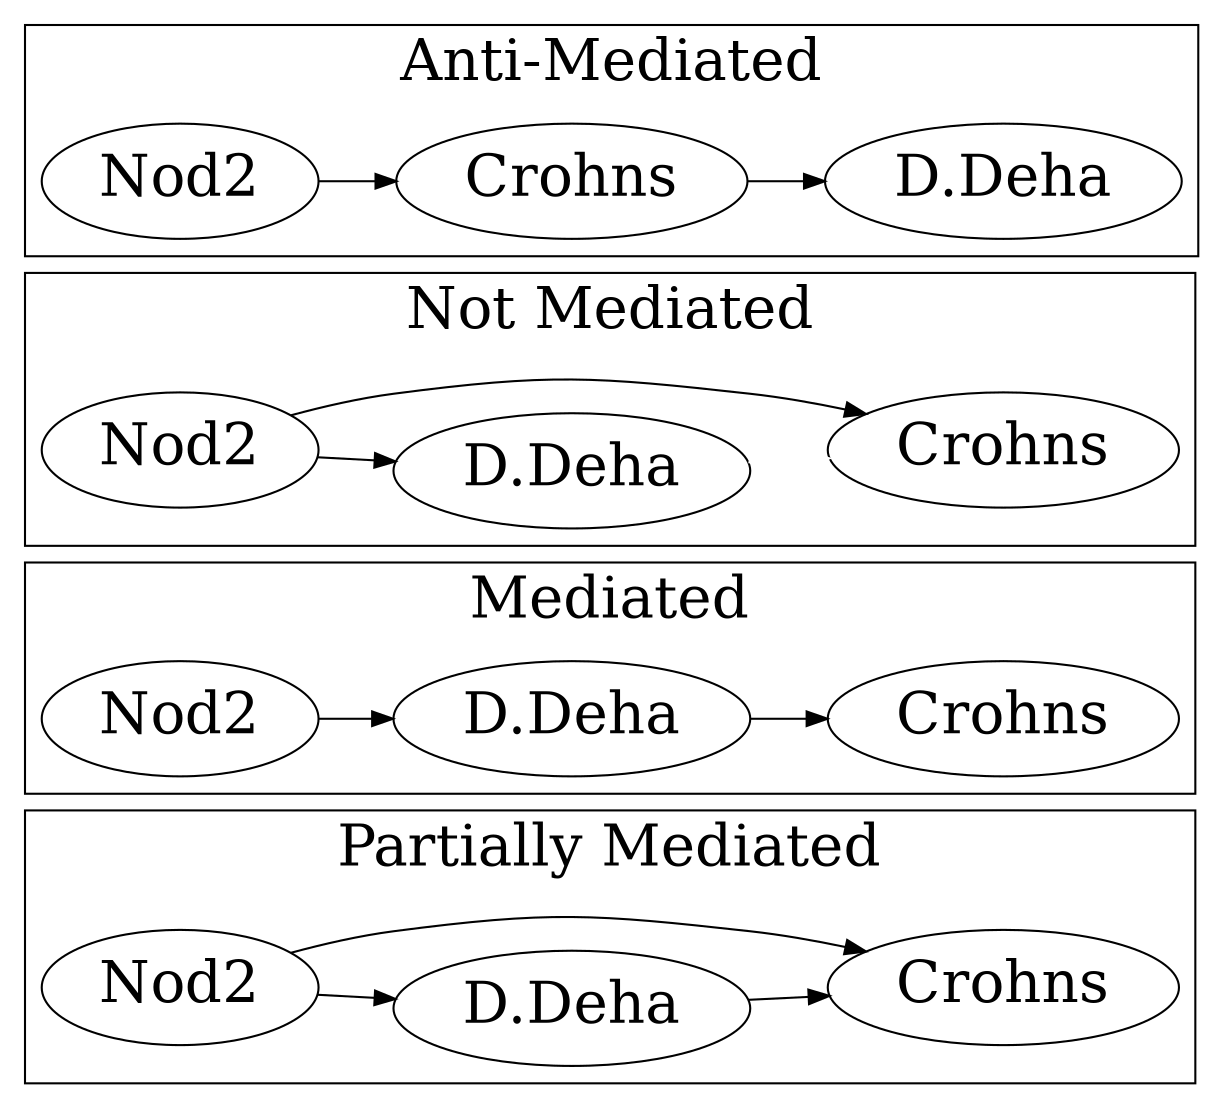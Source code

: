 digraph {
  graph [rankdir=LR,fontsize=28];
  subgraph clusterpm {
    N3 [label=Nod2,fontsize=28];
    D3 [label="D.Deha",fontsize=28];
    C3 [label=Crohns,fontsize=28];
    N3->D3;
    D3->C3;
    N3->C3;
    label = "Partially Mediated";
  }
  subgraph clusterm {
    N1 [label=Nod2,fontsize=28];
    D1 [label="D.Deha",fontsize=28];
    C1 [label=Crohns,fontsize=28];
    N1->D1;
    D1->C1;
    label = "Mediated";
  }
  subgraph clusternm {
    N4 [label=Nod2,fontsize=28];
    D4 [label="D.Deha",fontsize=28];
    C4 [label=Crohns,fontsize=28];
    N4->D4;
    N4->C4;
    D4->C4 [color=white];
    label = "Not Mediated";
  }
  subgraph clustera {
    N2 [label=Nod2,fontsize=28];
    D2 [label="D.Deha",fontsize=28];
    C2 [label=Crohns,fontsize=28];
    N2->C2;
    C2->D2;
    label = "Anti-Mediated";
  }
}
